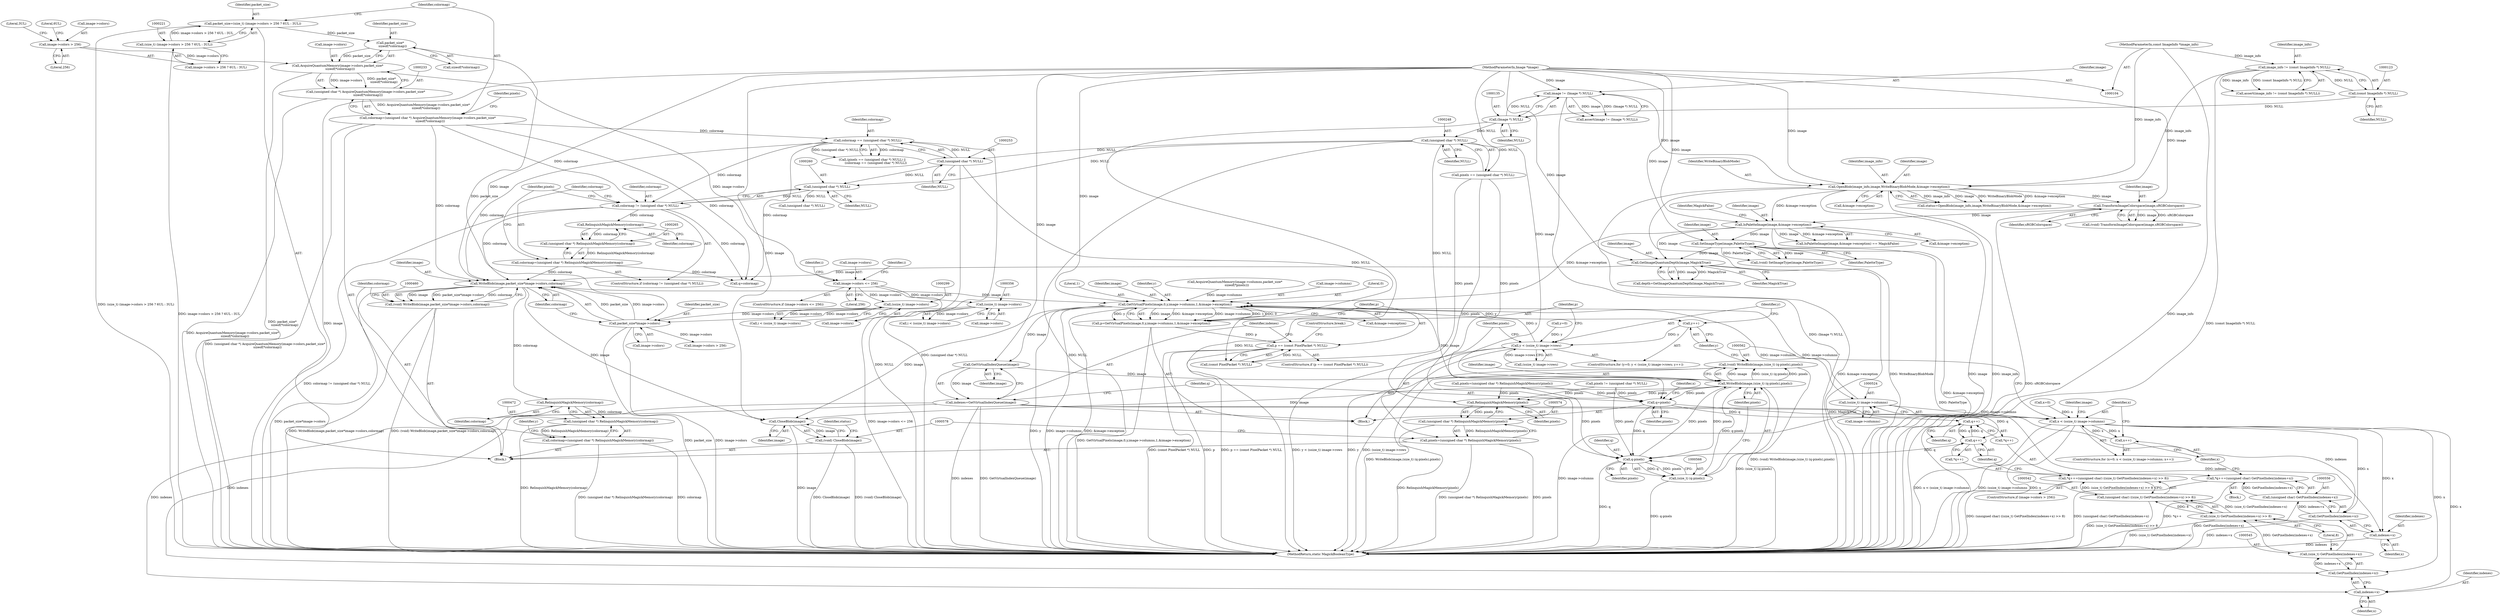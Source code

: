 digraph "0_ImageMagick_6233ef75bb973745ab1092b59aea8fe316f09074@pointer" {
"1000461" [label="(Call,WriteBlob(image,packet_size*image->colors,colormap))"];
"1000195" [label="(Call,GetImageQuantumDepth(image,MagickTrue))"];
"1000181" [label="(Call,IsPaletteImage(image,&image->exception))"];
"1000176" [label="(Call,TransformImageColorspace(image,sRGBColorspace))"];
"1000160" [label="(Call,OpenBlob(image_info,image,WriteBinaryBlobMode,&image->exception))"];
"1000120" [label="(Call,image_info != (const ImageInfo *) NULL)"];
"1000105" [label="(MethodParameterIn,const ImageInfo *image_info)"];
"1000122" [label="(Call,(const ImageInfo *) NULL)"];
"1000132" [label="(Call,image != (Image *) NULL)"];
"1000106" [label="(MethodParameterIn,Image *image)"];
"1000134" [label="(Call,(Image *) NULL)"];
"1000190" [label="(Call,SetImageType(image,PaletteType))"];
"1000463" [label="(Call,packet_size*image->colors)"];
"1000238" [label="(Call,packet_size*\n     sizeof(*colormap))"];
"1000218" [label="(Call,packet_size=(size_t) (image->colors > 256 ? 6UL : 3UL))"];
"1000220" [label="(Call,(size_t) (image->colors > 256 ? 6UL : 3UL))"];
"1000355" [label="(Call,(ssize_t) image->colors)"];
"1000287" [label="(Call,image->colors <= 256)"];
"1000234" [label="(Call,AcquireQuantumMemory(image->colors,packet_size*\n     sizeof(*colormap)))"];
"1000223" [label="(Call,image->colors > 256)"];
"1000298" [label="(Call,(ssize_t) image->colors)"];
"1000250" [label="(Call,colormap == (unsigned char *) NULL)"];
"1000230" [label="(Call,colormap=(unsigned char *) AcquireQuantumMemory(image->colors,packet_size*\n     sizeof(*colormap)))"];
"1000232" [label="(Call,(unsigned char *) AcquireQuantumMemory(image->colors,packet_size*\n     sizeof(*colormap)))"];
"1000252" [label="(Call,(unsigned char *) NULL)"];
"1000247" [label="(Call,(unsigned char *) NULL)"];
"1000262" [label="(Call,colormap=(unsigned char *) RelinquishMagickMemory(colormap))"];
"1000264" [label="(Call,(unsigned char *) RelinquishMagickMemory(colormap))"];
"1000266" [label="(Call,RelinquishMagickMemory(colormap))"];
"1000257" [label="(Call,colormap != (unsigned char *) NULL)"];
"1000259" [label="(Call,(unsigned char *) NULL)"];
"1000459" [label="(Call,(void) WriteBlob(image,packet_size*image->colors,colormap))"];
"1000473" [label="(Call,RelinquishMagickMemory(colormap))"];
"1000471" [label="(Call,(unsigned char *) RelinquishMagickMemory(colormap))"];
"1000469" [label="(Call,colormap=(unsigned char *) RelinquishMagickMemory(colormap))"];
"1000491" [label="(Call,GetVirtualPixels(image,0,y,image->columns,1,&image->exception))"];
"1000486" [label="(Call,y++)"];
"1000479" [label="(Call,y < (ssize_t) image->rows)"];
"1000489" [label="(Call,p=GetVirtualPixels(image,0,y,image->columns,1,&image->exception))"];
"1000504" [label="(Call,p == (const PixelPacket *) NULL)"];
"1000512" [label="(Call,GetVirtualIndexQueue(image))"];
"1000510" [label="(Call,indexes=GetVirtualIndexQueue(image))"];
"1000546" [label="(Call,GetPixelIndex(indexes+x))"];
"1000544" [label="(Call,(size_t) GetPixelIndex(indexes+x))"];
"1000543" [label="(Call,(size_t) GetPixelIndex(indexes+x) >> 8)"];
"1000541" [label="(Call,(unsigned char) ((size_t) GetPixelIndex(indexes+x) >> 8))"];
"1000537" [label="(Call,*q++=(unsigned char) ((size_t) GetPixelIndex(indexes+x) >> 8))"];
"1000547" [label="(Call,indexes+x)"];
"1000557" [label="(Call,GetPixelIndex(indexes+x))"];
"1000555" [label="(Call,(unsigned char) GetPixelIndex(indexes+x))"];
"1000551" [label="(Call,*q++=(unsigned char) GetPixelIndex(indexes+x))"];
"1000558" [label="(Call,indexes+x)"];
"1000563" [label="(Call,WriteBlob(image,(size_t) (q-pixels),pixels))"];
"1000514" [label="(Call,q=pixels)"];
"1000539" [label="(Call,q++)"];
"1000553" [label="(Call,q++)"];
"1000567" [label="(Call,q-pixels)"];
"1000565" [label="(Call,(size_t) (q-pixels))"];
"1000561" [label="(Call,(void) WriteBlob(image,(size_t) (q-pixels),pixels))"];
"1000575" [label="(Call,RelinquishMagickMemory(pixels))"];
"1000573" [label="(Call,(unsigned char *) RelinquishMagickMemory(pixels))"];
"1000571" [label="(Call,pixels=(unsigned char *) RelinquishMagickMemory(pixels))"];
"1000579" [label="(Call,CloseBlob(image))"];
"1000577" [label="(Call,(void) CloseBlob(image))"];
"1000523" [label="(Call,(ssize_t) image->columns)"];
"1000521" [label="(Call,x < (ssize_t) image->columns)"];
"1000528" [label="(Call,x++)"];
"1000494" [label="(Identifier,y)"];
"1000510" [label="(Call,indexes=GetVirtualIndexQueue(image))"];
"1000568" [label="(Identifier,q)"];
"1000232" [label="(Call,(unsigned char *) AcquireQuantumMemory(image->colors,packet_size*\n     sizeof(*colormap)))"];
"1000230" [label="(Call,colormap=(unsigned char *) AcquireQuantumMemory(image->colors,packet_size*\n     sizeof(*colormap)))"];
"1000488" [label="(Block,)"];
"1000540" [label="(Identifier,q)"];
"1000181" [label="(Call,IsPaletteImage(image,&image->exception))"];
"1000177" [label="(Identifier,image)"];
"1000575" [label="(Call,RelinquishMagickMemory(pixels))"];
"1000479" [label="(Call,y < (ssize_t) image->rows)"];
"1000509" [label="(ControlStructure,break;)"];
"1000264" [label="(Call,(unsigned char *) RelinquishMagickMemory(colormap))"];
"1000234" [label="(Call,AcquireQuantumMemory(image->colors,packet_size*\n     sizeof(*colormap)))"];
"1000209" [label="(Call,AcquireQuantumMemory(image->columns,packet_size*\n    sizeof(*pixels)))"];
"1000182" [label="(Identifier,image)"];
"1000461" [label="(Call,WriteBlob(image,packet_size*image->colors,colormap))"];
"1000549" [label="(Identifier,x)"];
"1000262" [label="(Call,colormap=(unsigned char *) RelinquishMagickMemory(colormap))"];
"1000131" [label="(Call,assert(image != (Image *) NULL))"];
"1000259" [label="(Call,(unsigned char *) NULL)"];
"1000564" [label="(Identifier,image)"];
"1000557" [label="(Call,GetPixelIndex(indexes+x))"];
"1000506" [label="(Call,(const PixelPacket *) NULL)"];
"1000357" [label="(Call,image->colors)"];
"1000546" [label="(Call,GetPixelIndex(indexes+x))"];
"1000489" [label="(Call,p=GetVirtualPixels(image,0,y,image->columns,1,&image->exception))"];
"1000515" [label="(Identifier,q)"];
"1000219" [label="(Identifier,packet_size)"];
"1000158" [label="(Call,status=OpenBlob(image_info,image,WriteBinaryBlobMode,&image->exception))"];
"1000132" [label="(Call,image != (Image *) NULL)"];
"1000286" [label="(ControlStructure,if (image->colors <= 256))"];
"1000239" [label="(Identifier,packet_size)"];
"1000495" [label="(Call,image->columns)"];
"1000183" [label="(Call,&image->exception)"];
"1000238" [label="(Call,packet_size*\n     sizeof(*colormap))"];
"1000161" [label="(Identifier,image_info)"];
"1000572" [label="(Identifier,pixels)"];
"1000178" [label="(Identifier,sRGBColorspace)"];
"1000567" [label="(Call,q-pixels)"];
"1000560" [label="(Identifier,x)"];
"1000459" [label="(Call,(void) WriteBlob(image,packet_size*image->colors,colormap))"];
"1000493" [label="(Literal,0)"];
"1000245" [label="(Call,pixels == (unsigned char *) NULL)"];
"1000473" [label="(Call,RelinquishMagickMemory(colormap))"];
"1000196" [label="(Identifier,image)"];
"1000512" [label="(Call,GetVirtualIndexQueue(image))"];
"1000471" [label="(Call,(unsigned char *) RelinquishMagickMemory(colormap))"];
"1000580" [label="(Identifier,image)"];
"1000187" [label="(Identifier,MagickFalse)"];
"1000119" [label="(Call,assert(image_info != (const ImageInfo *) NULL))"];
"1000491" [label="(Call,GetVirtualPixels(image,0,y,image->columns,1,&image->exception))"];
"1000511" [label="(Identifier,indexes)"];
"1000477" [label="(Identifier,y)"];
"1000294" [label="(Identifier,i)"];
"1000528" [label="(Call,x++)"];
"1000481" [label="(Call,(ssize_t) image->rows)"];
"1000539" [label="(Call,q++)"];
"1000228" [label="(Literal,6UL)"];
"1000269" [label="(Call,pixels != (unsigned char *) NULL)"];
"1000190" [label="(Call,SetImageType(image,PaletteType))"];
"1000251" [label="(Identifier,colormap)"];
"1000258" [label="(Identifier,colormap)"];
"1000160" [label="(Call,OpenBlob(image_info,image,WriteBinaryBlobMode,&image->exception))"];
"1000573" [label="(Call,(unsigned char *) RelinquishMagickMemory(pixels))"];
"1000174" [label="(Call,(void) TransformImageColorspace(image,sRGBColorspace))"];
"1000518" [label="(Call,x=0)"];
"1000530" [label="(Block,)"];
"1000223" [label="(Call,image->colors > 256)"];
"1000522" [label="(Identifier,x)"];
"1000235" [label="(Call,image->colors)"];
"1000486" [label="(Call,y++)"];
"1000240" [label="(Call,sizeof(*colormap))"];
"1000521" [label="(Call,x < (ssize_t) image->columns)"];
"1000300" [label="(Call,image->colors)"];
"1000288" [label="(Call,image->colors)"];
"1000107" [label="(Block,)"];
"1000579" [label="(Call,CloseBlob(image))"];
"1000291" [label="(Literal,256)"];
"1000180" [label="(Call,IsPaletteImage(image,&image->exception) == MagickFalse)"];
"1000106" [label="(MethodParameterIn,Image *image)"];
"1000188" [label="(Call,(void) SetImageType(image,PaletteType))"];
"1000353" [label="(Call,i < (ssize_t) image->colors)"];
"1000468" [label="(Identifier,colormap)"];
"1000538" [label="(Call,*q++)"];
"1000559" [label="(Identifier,indexes)"];
"1000133" [label="(Identifier,image)"];
"1000252" [label="(Call,(unsigned char *) NULL)"];
"1000514" [label="(Call,q=pixels)"];
"1000523" [label="(Call,(ssize_t) image->columns)"];
"1000218" [label="(Call,packet_size=(size_t) (image->colors > 256 ? 6UL : 3UL))"];
"1000287" [label="(Call,image->colors <= 256)"];
"1000267" [label="(Identifier,colormap)"];
"1000577" [label="(Call,(void) CloseBlob(image))"];
"1000505" [label="(Identifier,p)"];
"1000193" [label="(Call,depth=GetImageQuantumDepth(image,MagickTrue))"];
"1000531" [label="(ControlStructure,if (image->colors > 256))"];
"1000136" [label="(Identifier,NULL)"];
"1000263" [label="(Identifier,colormap)"];
"1000517" [label="(ControlStructure,for (x=0; x < (ssize_t) image->columns; x++))"];
"1000547" [label="(Call,indexes+x)"];
"1000561" [label="(Call,(void) WriteBlob(image,(size_t) (q-pixels),pixels))"];
"1000563" [label="(Call,WriteBlob(image,(size_t) (q-pixels),pixels))"];
"1000534" [label="(Identifier,image)"];
"1000283" [label="(Call,q=colormap)"];
"1000552" [label="(Call,*q++)"];
"1000570" [label="(Identifier,pixels)"];
"1000582" [label="(Identifier,status)"];
"1000120" [label="(Call,image_info != (const ImageInfo *) NULL)"];
"1000463" [label="(Call,packet_size*image->colors)"];
"1000162" [label="(Identifier,image)"];
"1000476" [label="(Call,y=0)"];
"1000503" [label="(ControlStructure,if (p == (const PixelPacket *) NULL))"];
"1000261" [label="(Identifier,NULL)"];
"1000555" [label="(Call,(unsigned char) GetPixelIndex(indexes+x))"];
"1000548" [label="(Identifier,indexes)"];
"1000355" [label="(Call,(ssize_t) image->colors)"];
"1000565" [label="(Call,(size_t) (q-pixels))"];
"1000220" [label="(Call,(size_t) (image->colors > 256 ? 6UL : 3UL))"];
"1000164" [label="(Call,&image->exception)"];
"1000558" [label="(Call,indexes+x)"];
"1000480" [label="(Identifier,y)"];
"1000462" [label="(Identifier,image)"];
"1000529" [label="(Identifier,x)"];
"1000195" [label="(Call,GetImageQuantumDepth(image,MagickTrue))"];
"1000465" [label="(Call,image->colors)"];
"1000298" [label="(Call,(ssize_t) image->colors)"];
"1000475" [label="(ControlStructure,for (y=0; y < (ssize_t) image->rows; y++))"];
"1000541" [label="(Call,(unsigned char) ((size_t) GetPixelIndex(indexes+x) >> 8))"];
"1000576" [label="(Identifier,pixels)"];
"1000247" [label="(Call,(unsigned char *) NULL)"];
"1000543" [label="(Call,(size_t) GetPixelIndex(indexes+x) >> 8)"];
"1000192" [label="(Identifier,PaletteType)"];
"1000124" [label="(Identifier,NULL)"];
"1000296" [label="(Call,i < (ssize_t) image->colors)"];
"1000271" [label="(Call,(unsigned char *) NULL)"];
"1000532" [label="(Call,image->colors > 256)"];
"1000513" [label="(Identifier,image)"];
"1000222" [label="(Call,image->colors > 256 ? 6UL : 3UL)"];
"1000134" [label="(Call,(Image *) NULL)"];
"1000525" [label="(Call,image->columns)"];
"1000250" [label="(Call,colormap == (unsigned char *) NULL)"];
"1000569" [label="(Identifier,pixels)"];
"1000227" [label="(Literal,256)"];
"1000224" [label="(Call,image->colors)"];
"1000498" [label="(Literal,1)"];
"1000553" [label="(Call,q++)"];
"1000544" [label="(Call,(size_t) GetPixelIndex(indexes+x))"];
"1000550" [label="(Literal,8)"];
"1000583" [label="(MethodReturn,static MagickBooleanType)"];
"1000256" [label="(ControlStructure,if (colormap != (unsigned char *) NULL))"];
"1000492" [label="(Identifier,image)"];
"1000499" [label="(Call,&image->exception)"];
"1000519" [label="(Identifier,x)"];
"1000121" [label="(Identifier,image_info)"];
"1000270" [label="(Identifier,pixels)"];
"1000246" [label="(Identifier,pixels)"];
"1000122" [label="(Call,(const ImageInfo *) NULL)"];
"1000504" [label="(Call,p == (const PixelPacket *) NULL)"];
"1000163" [label="(Identifier,WriteBinaryBlobMode)"];
"1000351" [label="(Identifier,i)"];
"1000490" [label="(Identifier,p)"];
"1000244" [label="(Call,(pixels == (unsigned char *) NULL) ||\n       (colormap == (unsigned char *) NULL))"];
"1000487" [label="(Identifier,y)"];
"1000554" [label="(Identifier,q)"];
"1000257" [label="(Call,colormap != (unsigned char *) NULL)"];
"1000469" [label="(Call,colormap=(unsigned char *) RelinquishMagickMemory(colormap))"];
"1000551" [label="(Call,*q++=(unsigned char) GetPixelIndex(indexes+x))"];
"1000176" [label="(Call,TransformImageColorspace(image,sRGBColorspace))"];
"1000197" [label="(Identifier,MagickTrue)"];
"1000105" [label="(MethodParameterIn,const ImageInfo *image_info)"];
"1000470" [label="(Identifier,colormap)"];
"1000231" [label="(Identifier,colormap)"];
"1000464" [label="(Identifier,packet_size)"];
"1000266" [label="(Call,RelinquishMagickMemory(colormap))"];
"1000571" [label="(Call,pixels=(unsigned char *) RelinquishMagickMemory(pixels))"];
"1000229" [label="(Literal,3UL)"];
"1000249" [label="(Identifier,NULL)"];
"1000516" [label="(Identifier,pixels)"];
"1000474" [label="(Identifier,colormap)"];
"1000537" [label="(Call,*q++=(unsigned char) ((size_t) GetPixelIndex(indexes+x) >> 8))"];
"1000254" [label="(Identifier,NULL)"];
"1000274" [label="(Call,pixels=(unsigned char *) RelinquishMagickMemory(pixels))"];
"1000191" [label="(Identifier,image)"];
"1000461" -> "1000459"  [label="AST: "];
"1000461" -> "1000468"  [label="CFG: "];
"1000462" -> "1000461"  [label="AST: "];
"1000463" -> "1000461"  [label="AST: "];
"1000468" -> "1000461"  [label="AST: "];
"1000459" -> "1000461"  [label="CFG: "];
"1000461" -> "1000583"  [label="DDG: packet_size*image->colors"];
"1000461" -> "1000459"  [label="DDG: image"];
"1000461" -> "1000459"  [label="DDG: packet_size*image->colors"];
"1000461" -> "1000459"  [label="DDG: colormap"];
"1000195" -> "1000461"  [label="DDG: image"];
"1000106" -> "1000461"  [label="DDG: image"];
"1000463" -> "1000461"  [label="DDG: packet_size"];
"1000463" -> "1000461"  [label="DDG: image->colors"];
"1000250" -> "1000461"  [label="DDG: colormap"];
"1000262" -> "1000461"  [label="DDG: colormap"];
"1000257" -> "1000461"  [label="DDG: colormap"];
"1000230" -> "1000461"  [label="DDG: colormap"];
"1000461" -> "1000473"  [label="DDG: colormap"];
"1000461" -> "1000491"  [label="DDG: image"];
"1000461" -> "1000579"  [label="DDG: image"];
"1000195" -> "1000193"  [label="AST: "];
"1000195" -> "1000197"  [label="CFG: "];
"1000196" -> "1000195"  [label="AST: "];
"1000197" -> "1000195"  [label="AST: "];
"1000193" -> "1000195"  [label="CFG: "];
"1000195" -> "1000583"  [label="DDG: MagickTrue"];
"1000195" -> "1000193"  [label="DDG: image"];
"1000195" -> "1000193"  [label="DDG: MagickTrue"];
"1000181" -> "1000195"  [label="DDG: image"];
"1000190" -> "1000195"  [label="DDG: image"];
"1000106" -> "1000195"  [label="DDG: image"];
"1000181" -> "1000180"  [label="AST: "];
"1000181" -> "1000183"  [label="CFG: "];
"1000182" -> "1000181"  [label="AST: "];
"1000183" -> "1000181"  [label="AST: "];
"1000187" -> "1000181"  [label="CFG: "];
"1000181" -> "1000583"  [label="DDG: &image->exception"];
"1000181" -> "1000180"  [label="DDG: image"];
"1000181" -> "1000180"  [label="DDG: &image->exception"];
"1000176" -> "1000181"  [label="DDG: image"];
"1000106" -> "1000181"  [label="DDG: image"];
"1000160" -> "1000181"  [label="DDG: &image->exception"];
"1000181" -> "1000190"  [label="DDG: image"];
"1000181" -> "1000491"  [label="DDG: &image->exception"];
"1000176" -> "1000174"  [label="AST: "];
"1000176" -> "1000178"  [label="CFG: "];
"1000177" -> "1000176"  [label="AST: "];
"1000178" -> "1000176"  [label="AST: "];
"1000174" -> "1000176"  [label="CFG: "];
"1000176" -> "1000583"  [label="DDG: sRGBColorspace"];
"1000176" -> "1000174"  [label="DDG: image"];
"1000176" -> "1000174"  [label="DDG: sRGBColorspace"];
"1000160" -> "1000176"  [label="DDG: image"];
"1000106" -> "1000176"  [label="DDG: image"];
"1000160" -> "1000158"  [label="AST: "];
"1000160" -> "1000164"  [label="CFG: "];
"1000161" -> "1000160"  [label="AST: "];
"1000162" -> "1000160"  [label="AST: "];
"1000163" -> "1000160"  [label="AST: "];
"1000164" -> "1000160"  [label="AST: "];
"1000158" -> "1000160"  [label="CFG: "];
"1000160" -> "1000583"  [label="DDG: &image->exception"];
"1000160" -> "1000583"  [label="DDG: WriteBinaryBlobMode"];
"1000160" -> "1000583"  [label="DDG: image"];
"1000160" -> "1000583"  [label="DDG: image_info"];
"1000160" -> "1000158"  [label="DDG: image_info"];
"1000160" -> "1000158"  [label="DDG: image"];
"1000160" -> "1000158"  [label="DDG: WriteBinaryBlobMode"];
"1000160" -> "1000158"  [label="DDG: &image->exception"];
"1000120" -> "1000160"  [label="DDG: image_info"];
"1000105" -> "1000160"  [label="DDG: image_info"];
"1000132" -> "1000160"  [label="DDG: image"];
"1000106" -> "1000160"  [label="DDG: image"];
"1000120" -> "1000119"  [label="AST: "];
"1000120" -> "1000122"  [label="CFG: "];
"1000121" -> "1000120"  [label="AST: "];
"1000122" -> "1000120"  [label="AST: "];
"1000119" -> "1000120"  [label="CFG: "];
"1000120" -> "1000583"  [label="DDG: (const ImageInfo *) NULL"];
"1000120" -> "1000119"  [label="DDG: image_info"];
"1000120" -> "1000119"  [label="DDG: (const ImageInfo *) NULL"];
"1000105" -> "1000120"  [label="DDG: image_info"];
"1000122" -> "1000120"  [label="DDG: NULL"];
"1000105" -> "1000104"  [label="AST: "];
"1000105" -> "1000583"  [label="DDG: image_info"];
"1000122" -> "1000124"  [label="CFG: "];
"1000123" -> "1000122"  [label="AST: "];
"1000124" -> "1000122"  [label="AST: "];
"1000122" -> "1000134"  [label="DDG: NULL"];
"1000132" -> "1000131"  [label="AST: "];
"1000132" -> "1000134"  [label="CFG: "];
"1000133" -> "1000132"  [label="AST: "];
"1000134" -> "1000132"  [label="AST: "];
"1000131" -> "1000132"  [label="CFG: "];
"1000132" -> "1000583"  [label="DDG: (Image *) NULL"];
"1000132" -> "1000131"  [label="DDG: image"];
"1000132" -> "1000131"  [label="DDG: (Image *) NULL"];
"1000106" -> "1000132"  [label="DDG: image"];
"1000134" -> "1000132"  [label="DDG: NULL"];
"1000106" -> "1000104"  [label="AST: "];
"1000106" -> "1000583"  [label="DDG: image"];
"1000106" -> "1000190"  [label="DDG: image"];
"1000106" -> "1000491"  [label="DDG: image"];
"1000106" -> "1000512"  [label="DDG: image"];
"1000106" -> "1000563"  [label="DDG: image"];
"1000106" -> "1000579"  [label="DDG: image"];
"1000134" -> "1000136"  [label="CFG: "];
"1000135" -> "1000134"  [label="AST: "];
"1000136" -> "1000134"  [label="AST: "];
"1000134" -> "1000583"  [label="DDG: NULL"];
"1000134" -> "1000247"  [label="DDG: NULL"];
"1000190" -> "1000188"  [label="AST: "];
"1000190" -> "1000192"  [label="CFG: "];
"1000191" -> "1000190"  [label="AST: "];
"1000192" -> "1000190"  [label="AST: "];
"1000188" -> "1000190"  [label="CFG: "];
"1000190" -> "1000583"  [label="DDG: PaletteType"];
"1000190" -> "1000188"  [label="DDG: image"];
"1000190" -> "1000188"  [label="DDG: PaletteType"];
"1000463" -> "1000465"  [label="CFG: "];
"1000464" -> "1000463"  [label="AST: "];
"1000465" -> "1000463"  [label="AST: "];
"1000468" -> "1000463"  [label="CFG: "];
"1000463" -> "1000583"  [label="DDG: image->colors"];
"1000463" -> "1000583"  [label="DDG: packet_size"];
"1000238" -> "1000463"  [label="DDG: packet_size"];
"1000355" -> "1000463"  [label="DDG: image->colors"];
"1000298" -> "1000463"  [label="DDG: image->colors"];
"1000463" -> "1000532"  [label="DDG: image->colors"];
"1000238" -> "1000234"  [label="AST: "];
"1000238" -> "1000240"  [label="CFG: "];
"1000239" -> "1000238"  [label="AST: "];
"1000240" -> "1000238"  [label="AST: "];
"1000234" -> "1000238"  [label="CFG: "];
"1000238" -> "1000234"  [label="DDG: packet_size"];
"1000218" -> "1000238"  [label="DDG: packet_size"];
"1000218" -> "1000107"  [label="AST: "];
"1000218" -> "1000220"  [label="CFG: "];
"1000219" -> "1000218"  [label="AST: "];
"1000220" -> "1000218"  [label="AST: "];
"1000231" -> "1000218"  [label="CFG: "];
"1000218" -> "1000583"  [label="DDG: (size_t) (image->colors > 256 ? 6UL : 3UL)"];
"1000220" -> "1000218"  [label="DDG: image->colors > 256 ? 6UL : 3UL"];
"1000220" -> "1000222"  [label="CFG: "];
"1000221" -> "1000220"  [label="AST: "];
"1000222" -> "1000220"  [label="AST: "];
"1000220" -> "1000583"  [label="DDG: image->colors > 256 ? 6UL : 3UL"];
"1000355" -> "1000353"  [label="AST: "];
"1000355" -> "1000357"  [label="CFG: "];
"1000356" -> "1000355"  [label="AST: "];
"1000357" -> "1000355"  [label="AST: "];
"1000353" -> "1000355"  [label="CFG: "];
"1000355" -> "1000353"  [label="DDG: image->colors"];
"1000287" -> "1000355"  [label="DDG: image->colors"];
"1000287" -> "1000286"  [label="AST: "];
"1000287" -> "1000291"  [label="CFG: "];
"1000288" -> "1000287"  [label="AST: "];
"1000291" -> "1000287"  [label="AST: "];
"1000294" -> "1000287"  [label="CFG: "];
"1000351" -> "1000287"  [label="CFG: "];
"1000287" -> "1000583"  [label="DDG: image->colors <= 256"];
"1000234" -> "1000287"  [label="DDG: image->colors"];
"1000287" -> "1000298"  [label="DDG: image->colors"];
"1000234" -> "1000232"  [label="AST: "];
"1000235" -> "1000234"  [label="AST: "];
"1000232" -> "1000234"  [label="CFG: "];
"1000234" -> "1000583"  [label="DDG: packet_size*\n     sizeof(*colormap)"];
"1000234" -> "1000232"  [label="DDG: image->colors"];
"1000234" -> "1000232"  [label="DDG: packet_size*\n     sizeof(*colormap)"];
"1000223" -> "1000234"  [label="DDG: image->colors"];
"1000223" -> "1000222"  [label="AST: "];
"1000223" -> "1000227"  [label="CFG: "];
"1000224" -> "1000223"  [label="AST: "];
"1000227" -> "1000223"  [label="AST: "];
"1000228" -> "1000223"  [label="CFG: "];
"1000229" -> "1000223"  [label="CFG: "];
"1000298" -> "1000296"  [label="AST: "];
"1000298" -> "1000300"  [label="CFG: "];
"1000299" -> "1000298"  [label="AST: "];
"1000300" -> "1000298"  [label="AST: "];
"1000296" -> "1000298"  [label="CFG: "];
"1000298" -> "1000296"  [label="DDG: image->colors"];
"1000250" -> "1000244"  [label="AST: "];
"1000250" -> "1000252"  [label="CFG: "];
"1000251" -> "1000250"  [label="AST: "];
"1000252" -> "1000250"  [label="AST: "];
"1000244" -> "1000250"  [label="CFG: "];
"1000250" -> "1000583"  [label="DDG: (unsigned char *) NULL"];
"1000250" -> "1000244"  [label="DDG: colormap"];
"1000250" -> "1000244"  [label="DDG: (unsigned char *) NULL"];
"1000230" -> "1000250"  [label="DDG: colormap"];
"1000252" -> "1000250"  [label="DDG: NULL"];
"1000250" -> "1000257"  [label="DDG: colormap"];
"1000250" -> "1000283"  [label="DDG: colormap"];
"1000230" -> "1000107"  [label="AST: "];
"1000230" -> "1000232"  [label="CFG: "];
"1000231" -> "1000230"  [label="AST: "];
"1000232" -> "1000230"  [label="AST: "];
"1000246" -> "1000230"  [label="CFG: "];
"1000230" -> "1000583"  [label="DDG: (unsigned char *) AcquireQuantumMemory(image->colors,packet_size*\n     sizeof(*colormap))"];
"1000232" -> "1000230"  [label="DDG: AcquireQuantumMemory(image->colors,packet_size*\n     sizeof(*colormap))"];
"1000230" -> "1000257"  [label="DDG: colormap"];
"1000230" -> "1000283"  [label="DDG: colormap"];
"1000233" -> "1000232"  [label="AST: "];
"1000232" -> "1000583"  [label="DDG: AcquireQuantumMemory(image->colors,packet_size*\n     sizeof(*colormap))"];
"1000252" -> "1000254"  [label="CFG: "];
"1000253" -> "1000252"  [label="AST: "];
"1000254" -> "1000252"  [label="AST: "];
"1000252" -> "1000583"  [label="DDG: NULL"];
"1000247" -> "1000252"  [label="DDG: NULL"];
"1000252" -> "1000259"  [label="DDG: NULL"];
"1000252" -> "1000506"  [label="DDG: NULL"];
"1000247" -> "1000245"  [label="AST: "];
"1000247" -> "1000249"  [label="CFG: "];
"1000248" -> "1000247"  [label="AST: "];
"1000249" -> "1000247"  [label="AST: "];
"1000245" -> "1000247"  [label="CFG: "];
"1000247" -> "1000583"  [label="DDG: NULL"];
"1000247" -> "1000245"  [label="DDG: NULL"];
"1000247" -> "1000259"  [label="DDG: NULL"];
"1000247" -> "1000506"  [label="DDG: NULL"];
"1000262" -> "1000256"  [label="AST: "];
"1000262" -> "1000264"  [label="CFG: "];
"1000263" -> "1000262"  [label="AST: "];
"1000264" -> "1000262"  [label="AST: "];
"1000270" -> "1000262"  [label="CFG: "];
"1000264" -> "1000262"  [label="DDG: RelinquishMagickMemory(colormap)"];
"1000262" -> "1000283"  [label="DDG: colormap"];
"1000264" -> "1000266"  [label="CFG: "];
"1000265" -> "1000264"  [label="AST: "];
"1000266" -> "1000264"  [label="AST: "];
"1000266" -> "1000264"  [label="DDG: colormap"];
"1000266" -> "1000267"  [label="CFG: "];
"1000267" -> "1000266"  [label="AST: "];
"1000257" -> "1000266"  [label="DDG: colormap"];
"1000257" -> "1000256"  [label="AST: "];
"1000257" -> "1000259"  [label="CFG: "];
"1000258" -> "1000257"  [label="AST: "];
"1000259" -> "1000257"  [label="AST: "];
"1000263" -> "1000257"  [label="CFG: "];
"1000270" -> "1000257"  [label="CFG: "];
"1000257" -> "1000583"  [label="DDG: colormap != (unsigned char *) NULL"];
"1000259" -> "1000257"  [label="DDG: NULL"];
"1000257" -> "1000283"  [label="DDG: colormap"];
"1000259" -> "1000261"  [label="CFG: "];
"1000260" -> "1000259"  [label="AST: "];
"1000261" -> "1000259"  [label="AST: "];
"1000259" -> "1000271"  [label="DDG: NULL"];
"1000459" -> "1000107"  [label="AST: "];
"1000460" -> "1000459"  [label="AST: "];
"1000470" -> "1000459"  [label="CFG: "];
"1000459" -> "1000583"  [label="DDG: WriteBlob(image,packet_size*image->colors,colormap)"];
"1000459" -> "1000583"  [label="DDG: (void) WriteBlob(image,packet_size*image->colors,colormap)"];
"1000473" -> "1000471"  [label="AST: "];
"1000473" -> "1000474"  [label="CFG: "];
"1000474" -> "1000473"  [label="AST: "];
"1000471" -> "1000473"  [label="CFG: "];
"1000473" -> "1000471"  [label="DDG: colormap"];
"1000471" -> "1000469"  [label="AST: "];
"1000472" -> "1000471"  [label="AST: "];
"1000469" -> "1000471"  [label="CFG: "];
"1000471" -> "1000583"  [label="DDG: RelinquishMagickMemory(colormap)"];
"1000471" -> "1000469"  [label="DDG: RelinquishMagickMemory(colormap)"];
"1000469" -> "1000107"  [label="AST: "];
"1000470" -> "1000469"  [label="AST: "];
"1000477" -> "1000469"  [label="CFG: "];
"1000469" -> "1000583"  [label="DDG: (unsigned char *) RelinquishMagickMemory(colormap)"];
"1000469" -> "1000583"  [label="DDG: colormap"];
"1000491" -> "1000489"  [label="AST: "];
"1000491" -> "1000499"  [label="CFG: "];
"1000492" -> "1000491"  [label="AST: "];
"1000493" -> "1000491"  [label="AST: "];
"1000494" -> "1000491"  [label="AST: "];
"1000495" -> "1000491"  [label="AST: "];
"1000498" -> "1000491"  [label="AST: "];
"1000499" -> "1000491"  [label="AST: "];
"1000489" -> "1000491"  [label="CFG: "];
"1000491" -> "1000583"  [label="DDG: y"];
"1000491" -> "1000583"  [label="DDG: image->columns"];
"1000491" -> "1000583"  [label="DDG: &image->exception"];
"1000491" -> "1000486"  [label="DDG: y"];
"1000491" -> "1000489"  [label="DDG: image"];
"1000491" -> "1000489"  [label="DDG: &image->exception"];
"1000491" -> "1000489"  [label="DDG: image->columns"];
"1000491" -> "1000489"  [label="DDG: 1"];
"1000491" -> "1000489"  [label="DDG: 0"];
"1000491" -> "1000489"  [label="DDG: y"];
"1000563" -> "1000491"  [label="DDG: image"];
"1000479" -> "1000491"  [label="DDG: y"];
"1000523" -> "1000491"  [label="DDG: image->columns"];
"1000209" -> "1000491"  [label="DDG: image->columns"];
"1000491" -> "1000512"  [label="DDG: image"];
"1000491" -> "1000523"  [label="DDG: image->columns"];
"1000491" -> "1000579"  [label="DDG: image"];
"1000486" -> "1000475"  [label="AST: "];
"1000486" -> "1000487"  [label="CFG: "];
"1000487" -> "1000486"  [label="AST: "];
"1000480" -> "1000486"  [label="CFG: "];
"1000486" -> "1000479"  [label="DDG: y"];
"1000479" -> "1000475"  [label="AST: "];
"1000479" -> "1000481"  [label="CFG: "];
"1000480" -> "1000479"  [label="AST: "];
"1000481" -> "1000479"  [label="AST: "];
"1000490" -> "1000479"  [label="CFG: "];
"1000572" -> "1000479"  [label="CFG: "];
"1000479" -> "1000583"  [label="DDG: y < (ssize_t) image->rows"];
"1000479" -> "1000583"  [label="DDG: y"];
"1000479" -> "1000583"  [label="DDG: (ssize_t) image->rows"];
"1000476" -> "1000479"  [label="DDG: y"];
"1000481" -> "1000479"  [label="DDG: image->rows"];
"1000489" -> "1000488"  [label="AST: "];
"1000490" -> "1000489"  [label="AST: "];
"1000505" -> "1000489"  [label="CFG: "];
"1000489" -> "1000583"  [label="DDG: GetVirtualPixels(image,0,y,image->columns,1,&image->exception)"];
"1000489" -> "1000504"  [label="DDG: p"];
"1000504" -> "1000503"  [label="AST: "];
"1000504" -> "1000506"  [label="CFG: "];
"1000505" -> "1000504"  [label="AST: "];
"1000506" -> "1000504"  [label="AST: "];
"1000509" -> "1000504"  [label="CFG: "];
"1000511" -> "1000504"  [label="CFG: "];
"1000504" -> "1000583"  [label="DDG: (const PixelPacket *) NULL"];
"1000504" -> "1000583"  [label="DDG: p"];
"1000504" -> "1000583"  [label="DDG: p == (const PixelPacket *) NULL"];
"1000506" -> "1000504"  [label="DDG: NULL"];
"1000512" -> "1000510"  [label="AST: "];
"1000512" -> "1000513"  [label="CFG: "];
"1000513" -> "1000512"  [label="AST: "];
"1000510" -> "1000512"  [label="CFG: "];
"1000512" -> "1000510"  [label="DDG: image"];
"1000512" -> "1000563"  [label="DDG: image"];
"1000510" -> "1000488"  [label="AST: "];
"1000511" -> "1000510"  [label="AST: "];
"1000515" -> "1000510"  [label="CFG: "];
"1000510" -> "1000583"  [label="DDG: indexes"];
"1000510" -> "1000583"  [label="DDG: GetVirtualIndexQueue(image)"];
"1000510" -> "1000546"  [label="DDG: indexes"];
"1000510" -> "1000547"  [label="DDG: indexes"];
"1000510" -> "1000557"  [label="DDG: indexes"];
"1000510" -> "1000558"  [label="DDG: indexes"];
"1000546" -> "1000544"  [label="AST: "];
"1000546" -> "1000547"  [label="CFG: "];
"1000547" -> "1000546"  [label="AST: "];
"1000544" -> "1000546"  [label="CFG: "];
"1000546" -> "1000544"  [label="DDG: indexes+x"];
"1000521" -> "1000546"  [label="DDG: x"];
"1000544" -> "1000543"  [label="AST: "];
"1000545" -> "1000544"  [label="AST: "];
"1000550" -> "1000544"  [label="CFG: "];
"1000544" -> "1000543"  [label="DDG: GetPixelIndex(indexes+x)"];
"1000543" -> "1000541"  [label="AST: "];
"1000543" -> "1000550"  [label="CFG: "];
"1000550" -> "1000543"  [label="AST: "];
"1000541" -> "1000543"  [label="CFG: "];
"1000543" -> "1000583"  [label="DDG: (size_t) GetPixelIndex(indexes+x)"];
"1000543" -> "1000541"  [label="DDG: (size_t) GetPixelIndex(indexes+x)"];
"1000543" -> "1000541"  [label="DDG: 8"];
"1000541" -> "1000537"  [label="AST: "];
"1000542" -> "1000541"  [label="AST: "];
"1000537" -> "1000541"  [label="CFG: "];
"1000541" -> "1000583"  [label="DDG: (size_t) GetPixelIndex(indexes+x) >> 8"];
"1000541" -> "1000537"  [label="DDG: (size_t) GetPixelIndex(indexes+x) >> 8"];
"1000537" -> "1000531"  [label="AST: "];
"1000538" -> "1000537"  [label="AST: "];
"1000554" -> "1000537"  [label="CFG: "];
"1000537" -> "1000583"  [label="DDG: (unsigned char) ((size_t) GetPixelIndex(indexes+x) >> 8)"];
"1000547" -> "1000549"  [label="CFG: "];
"1000548" -> "1000547"  [label="AST: "];
"1000549" -> "1000547"  [label="AST: "];
"1000521" -> "1000547"  [label="DDG: x"];
"1000557" -> "1000555"  [label="AST: "];
"1000557" -> "1000558"  [label="CFG: "];
"1000558" -> "1000557"  [label="AST: "];
"1000555" -> "1000557"  [label="CFG: "];
"1000557" -> "1000583"  [label="DDG: indexes+x"];
"1000557" -> "1000555"  [label="DDG: indexes+x"];
"1000521" -> "1000557"  [label="DDG: x"];
"1000555" -> "1000551"  [label="AST: "];
"1000556" -> "1000555"  [label="AST: "];
"1000551" -> "1000555"  [label="CFG: "];
"1000555" -> "1000583"  [label="DDG: GetPixelIndex(indexes+x)"];
"1000555" -> "1000551"  [label="DDG: GetPixelIndex(indexes+x)"];
"1000551" -> "1000530"  [label="AST: "];
"1000552" -> "1000551"  [label="AST: "];
"1000529" -> "1000551"  [label="CFG: "];
"1000551" -> "1000583"  [label="DDG: (unsigned char) GetPixelIndex(indexes+x)"];
"1000551" -> "1000583"  [label="DDG: *q++"];
"1000558" -> "1000560"  [label="CFG: "];
"1000559" -> "1000558"  [label="AST: "];
"1000560" -> "1000558"  [label="AST: "];
"1000558" -> "1000583"  [label="DDG: indexes"];
"1000521" -> "1000558"  [label="DDG: x"];
"1000563" -> "1000561"  [label="AST: "];
"1000563" -> "1000570"  [label="CFG: "];
"1000564" -> "1000563"  [label="AST: "];
"1000565" -> "1000563"  [label="AST: "];
"1000570" -> "1000563"  [label="AST: "];
"1000561" -> "1000563"  [label="CFG: "];
"1000563" -> "1000583"  [label="DDG: (size_t) (q-pixels)"];
"1000563" -> "1000514"  [label="DDG: pixels"];
"1000563" -> "1000561"  [label="DDG: image"];
"1000563" -> "1000561"  [label="DDG: (size_t) (q-pixels)"];
"1000563" -> "1000561"  [label="DDG: pixels"];
"1000565" -> "1000563"  [label="DDG: q-pixels"];
"1000563" -> "1000567"  [label="DDG: pixels"];
"1000567" -> "1000563"  [label="DDG: pixels"];
"1000563" -> "1000575"  [label="DDG: pixels"];
"1000563" -> "1000579"  [label="DDG: image"];
"1000514" -> "1000488"  [label="AST: "];
"1000514" -> "1000516"  [label="CFG: "];
"1000515" -> "1000514"  [label="AST: "];
"1000516" -> "1000514"  [label="AST: "];
"1000519" -> "1000514"  [label="CFG: "];
"1000274" -> "1000514"  [label="DDG: pixels"];
"1000269" -> "1000514"  [label="DDG: pixels"];
"1000245" -> "1000514"  [label="DDG: pixels"];
"1000514" -> "1000539"  [label="DDG: q"];
"1000514" -> "1000553"  [label="DDG: q"];
"1000514" -> "1000567"  [label="DDG: q"];
"1000539" -> "1000538"  [label="AST: "];
"1000539" -> "1000540"  [label="CFG: "];
"1000540" -> "1000539"  [label="AST: "];
"1000538" -> "1000539"  [label="CFG: "];
"1000553" -> "1000539"  [label="DDG: q"];
"1000539" -> "1000553"  [label="DDG: q"];
"1000553" -> "1000552"  [label="AST: "];
"1000553" -> "1000554"  [label="CFG: "];
"1000554" -> "1000553"  [label="AST: "];
"1000552" -> "1000553"  [label="CFG: "];
"1000553" -> "1000567"  [label="DDG: q"];
"1000567" -> "1000565"  [label="AST: "];
"1000567" -> "1000569"  [label="CFG: "];
"1000568" -> "1000567"  [label="AST: "];
"1000569" -> "1000567"  [label="AST: "];
"1000565" -> "1000567"  [label="CFG: "];
"1000567" -> "1000583"  [label="DDG: q"];
"1000567" -> "1000565"  [label="DDG: q"];
"1000567" -> "1000565"  [label="DDG: pixels"];
"1000274" -> "1000567"  [label="DDG: pixels"];
"1000269" -> "1000567"  [label="DDG: pixels"];
"1000245" -> "1000567"  [label="DDG: pixels"];
"1000566" -> "1000565"  [label="AST: "];
"1000570" -> "1000565"  [label="CFG: "];
"1000565" -> "1000583"  [label="DDG: q-pixels"];
"1000561" -> "1000488"  [label="AST: "];
"1000562" -> "1000561"  [label="AST: "];
"1000487" -> "1000561"  [label="CFG: "];
"1000561" -> "1000583"  [label="DDG: WriteBlob(image,(size_t) (q-pixels),pixels)"];
"1000561" -> "1000583"  [label="DDG: (void) WriteBlob(image,(size_t) (q-pixels),pixels)"];
"1000575" -> "1000573"  [label="AST: "];
"1000575" -> "1000576"  [label="CFG: "];
"1000576" -> "1000575"  [label="AST: "];
"1000573" -> "1000575"  [label="CFG: "];
"1000575" -> "1000573"  [label="DDG: pixels"];
"1000274" -> "1000575"  [label="DDG: pixels"];
"1000269" -> "1000575"  [label="DDG: pixels"];
"1000245" -> "1000575"  [label="DDG: pixels"];
"1000573" -> "1000571"  [label="AST: "];
"1000574" -> "1000573"  [label="AST: "];
"1000571" -> "1000573"  [label="CFG: "];
"1000573" -> "1000583"  [label="DDG: RelinquishMagickMemory(pixels)"];
"1000573" -> "1000571"  [label="DDG: RelinquishMagickMemory(pixels)"];
"1000571" -> "1000107"  [label="AST: "];
"1000572" -> "1000571"  [label="AST: "];
"1000578" -> "1000571"  [label="CFG: "];
"1000571" -> "1000583"  [label="DDG: pixels"];
"1000571" -> "1000583"  [label="DDG: (unsigned char *) RelinquishMagickMemory(pixels)"];
"1000579" -> "1000577"  [label="AST: "];
"1000579" -> "1000580"  [label="CFG: "];
"1000580" -> "1000579"  [label="AST: "];
"1000577" -> "1000579"  [label="CFG: "];
"1000579" -> "1000583"  [label="DDG: image"];
"1000579" -> "1000577"  [label="DDG: image"];
"1000577" -> "1000107"  [label="AST: "];
"1000578" -> "1000577"  [label="AST: "];
"1000582" -> "1000577"  [label="CFG: "];
"1000577" -> "1000583"  [label="DDG: CloseBlob(image)"];
"1000577" -> "1000583"  [label="DDG: (void) CloseBlob(image)"];
"1000523" -> "1000521"  [label="AST: "];
"1000523" -> "1000525"  [label="CFG: "];
"1000524" -> "1000523"  [label="AST: "];
"1000525" -> "1000523"  [label="AST: "];
"1000521" -> "1000523"  [label="CFG: "];
"1000523" -> "1000583"  [label="DDG: image->columns"];
"1000523" -> "1000521"  [label="DDG: image->columns"];
"1000521" -> "1000517"  [label="AST: "];
"1000522" -> "1000521"  [label="AST: "];
"1000534" -> "1000521"  [label="CFG: "];
"1000562" -> "1000521"  [label="CFG: "];
"1000521" -> "1000583"  [label="DDG: x"];
"1000521" -> "1000583"  [label="DDG: x < (ssize_t) image->columns"];
"1000521" -> "1000583"  [label="DDG: (ssize_t) image->columns"];
"1000518" -> "1000521"  [label="DDG: x"];
"1000528" -> "1000521"  [label="DDG: x"];
"1000521" -> "1000528"  [label="DDG: x"];
"1000528" -> "1000517"  [label="AST: "];
"1000528" -> "1000529"  [label="CFG: "];
"1000529" -> "1000528"  [label="AST: "];
"1000522" -> "1000528"  [label="CFG: "];
}
